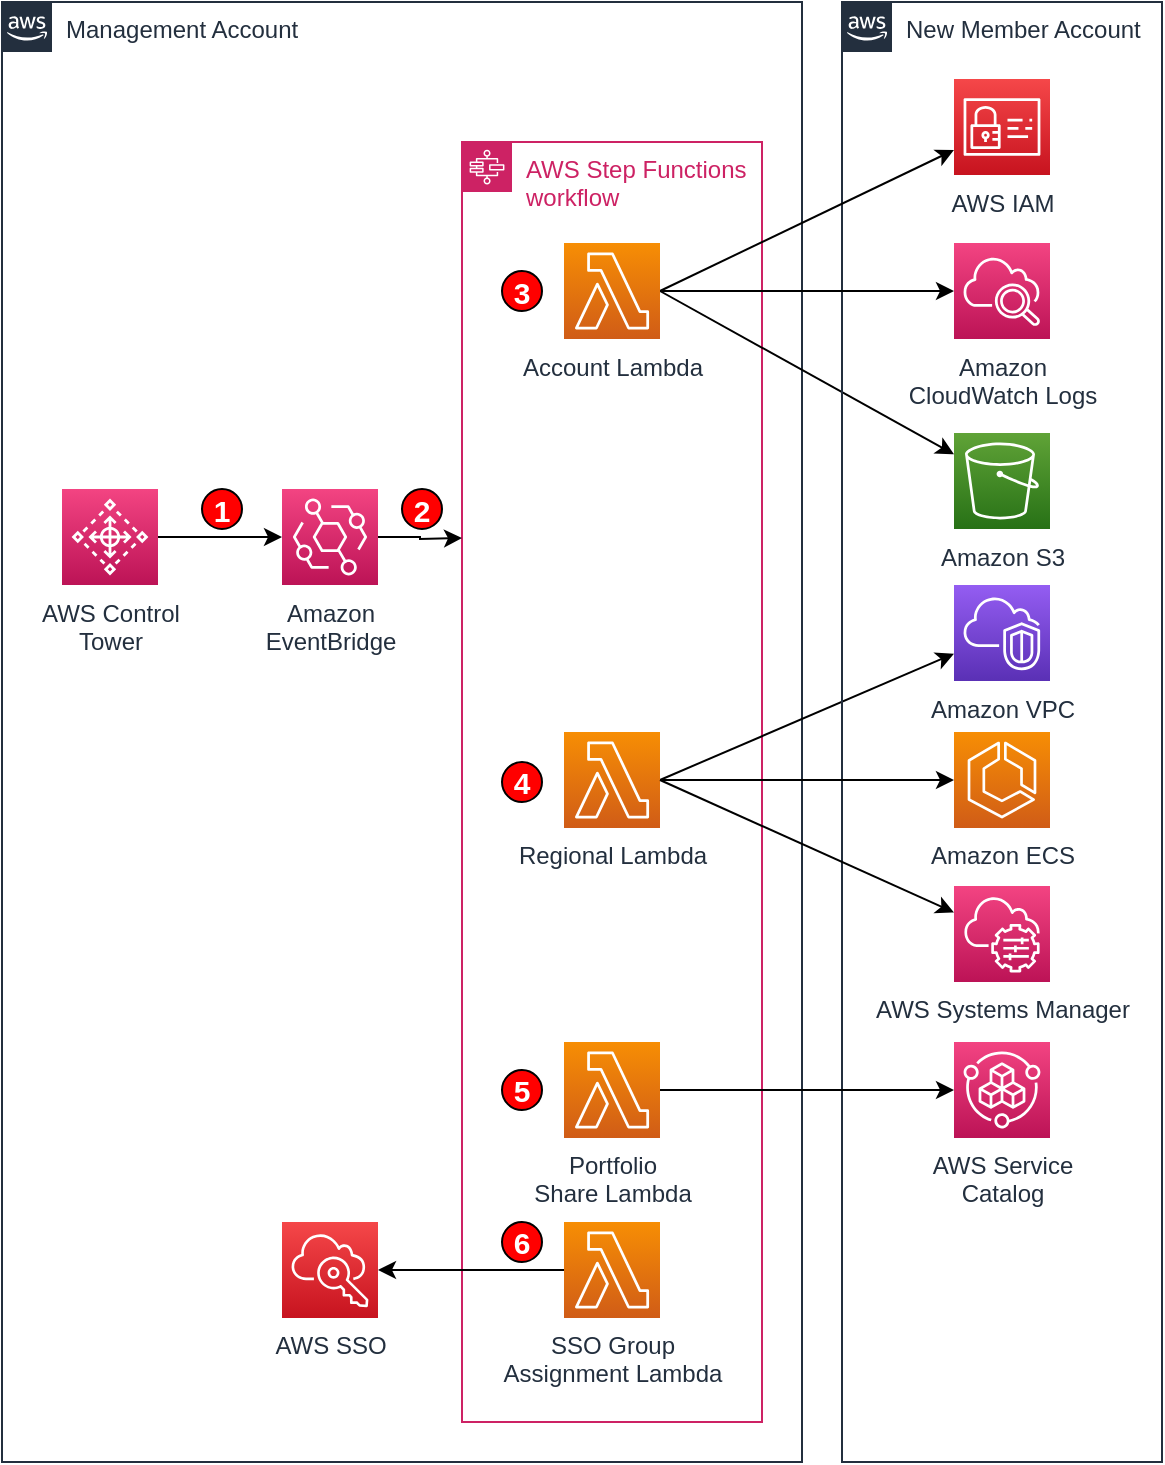 <mxfile version="16.5.1" type="device"><diagram id="e2U1G6x-BJkl-3YJFppk" name="Page-1"><mxGraphModel dx="946" dy="672" grid="1" gridSize="10" guides="1" tooltips="1" connect="1" arrows="1" fold="1" page="1" pageScale="1" pageWidth="850" pageHeight="1100" math="0" shadow="0"><root><mxCell id="0"/><mxCell id="1" parent="0"/><mxCell id="WPqKqpqYa65D3eQTk6zL-1" value="Management Account" style="points=[[0,0],[0.25,0],[0.5,0],[0.75,0],[1,0],[1,0.25],[1,0.5],[1,0.75],[1,1],[0.75,1],[0.5,1],[0.25,1],[0,1],[0,0.75],[0,0.5],[0,0.25]];outlineConnect=0;gradientColor=none;html=1;whiteSpace=wrap;fontSize=12;fontStyle=0;shape=mxgraph.aws4.group;grIcon=mxgraph.aws4.group_aws_cloud_alt;strokeColor=#232F3E;fillColor=none;verticalAlign=top;align=left;spacingLeft=30;fontColor=#232F3E;dashed=0;" parent="1" vertex="1"><mxGeometry x="100" y="60" width="400" height="730" as="geometry"/></mxCell><mxCell id="udXDGtu8dIMMQVJb4gOo-1" value="AWS Step Functions workflow" style="points=[[0,0],[0.25,0],[0.5,0],[0.75,0],[1,0],[1,0.25],[1,0.5],[1,0.75],[1,1],[0.75,1],[0.5,1],[0.25,1],[0,1],[0,0.75],[0,0.5],[0,0.25]];outlineConnect=0;gradientColor=none;html=1;whiteSpace=wrap;fontSize=12;fontStyle=0;shape=mxgraph.aws4.group;grIcon=mxgraph.aws4.group_aws_step_functions_workflow;strokeColor=#CD2264;fillColor=none;verticalAlign=top;align=left;spacingLeft=30;fontColor=#CD2264;dashed=0;" parent="1" vertex="1"><mxGeometry x="330" y="130" width="150" height="640" as="geometry"/></mxCell><mxCell id="WPqKqpqYa65D3eQTk6zL-8" value="" style="edgeStyle=orthogonalEdgeStyle;rounded=0;orthogonalLoop=1;jettySize=auto;html=1;" parent="1" source="WPqKqpqYa65D3eQTk6zL-6" target="WPqKqpqYa65D3eQTk6zL-7" edge="1"><mxGeometry relative="1" as="geometry"/></mxCell><mxCell id="WPqKqpqYa65D3eQTk6zL-6" value="AWS Control&lt;br&gt;Tower" style="points=[[0,0,0],[0.25,0,0],[0.5,0,0],[0.75,0,0],[1,0,0],[0,1,0],[0.25,1,0],[0.5,1,0],[0.75,1,0],[1,1,0],[0,0.25,0],[0,0.5,0],[0,0.75,0],[1,0.25,0],[1,0.5,0],[1,0.75,0]];points=[[0,0,0],[0.25,0,0],[0.5,0,0],[0.75,0,0],[1,0,0],[0,1,0],[0.25,1,0],[0.5,1,0],[0.75,1,0],[1,1,0],[0,0.25,0],[0,0.5,0],[0,0.75,0],[1,0.25,0],[1,0.5,0],[1,0.75,0]];outlineConnect=0;fontColor=#232F3E;gradientColor=#F34482;gradientDirection=north;fillColor=#BC1356;strokeColor=#ffffff;dashed=0;verticalLabelPosition=bottom;verticalAlign=top;align=center;html=1;fontSize=12;fontStyle=0;aspect=fixed;shape=mxgraph.aws4.resourceIcon;resIcon=mxgraph.aws4.control_tower;" parent="1" vertex="1"><mxGeometry x="130" y="303.5" width="48" height="48" as="geometry"/></mxCell><mxCell id="WPqKqpqYa65D3eQTk6zL-9" value="" style="edgeStyle=orthogonalEdgeStyle;rounded=0;orthogonalLoop=1;jettySize=auto;html=1;" parent="1" source="WPqKqpqYa65D3eQTk6zL-7" edge="1"><mxGeometry relative="1" as="geometry"><mxPoint x="330" y="328" as="targetPoint"/></mxGeometry></mxCell><mxCell id="WPqKqpqYa65D3eQTk6zL-7" value="Amazon&lt;br&gt;EventBridge" style="points=[[0,0,0],[0.25,0,0],[0.5,0,0],[0.75,0,0],[1,0,0],[0,1,0],[0.25,1,0],[0.5,1,0],[0.75,1,0],[1,1,0],[0,0.25,0],[0,0.5,0],[0,0.75,0],[1,0.25,0],[1,0.5,0],[1,0.75,0]];outlineConnect=0;fontColor=#232F3E;gradientColor=#F34482;gradientDirection=north;fillColor=#BC1356;strokeColor=#ffffff;dashed=0;verticalLabelPosition=bottom;verticalAlign=top;align=center;html=1;fontSize=12;fontStyle=0;aspect=fixed;shape=mxgraph.aws4.resourceIcon;resIcon=mxgraph.aws4.eventbridge;" parent="1" vertex="1"><mxGeometry x="240" y="303.5" width="48" height="48" as="geometry"/></mxCell><mxCell id="WPqKqpqYa65D3eQTk6zL-16" value="" style="rounded=0;orthogonalLoop=1;jettySize=auto;html=1;exitX=1;exitY=0.5;exitDx=0;exitDy=0;exitPerimeter=0;" parent="1" source="udXDGtu8dIMMQVJb4gOo-4" target="zovzrV4UD48Y6Z_cVFyA-3" edge="1"><mxGeometry relative="1" as="geometry"><mxPoint x="540" y="134.905" as="targetPoint"/><mxPoint x="398" y="316.864" as="sourcePoint"/></mxGeometry></mxCell><mxCell id="WPqKqpqYa65D3eQTk6zL-18" value="" style="edgeStyle=none;rounded=0;orthogonalLoop=1;jettySize=auto;html=1;exitX=1;exitY=0.5;exitDx=0;exitDy=0;exitPerimeter=0;" parent="1" source="udXDGtu8dIMMQVJb4gOo-2" target="zovzrV4UD48Y6Z_cVFyA-7" edge="1"><mxGeometry relative="1" as="geometry"><mxPoint x="540" y="318.379" as="targetPoint"/><mxPoint x="398" y="327.639" as="sourcePoint"/></mxGeometry></mxCell><mxCell id="zovzrV4UD48Y6Z_cVFyA-4" value="" style="edgeStyle=orthogonalEdgeStyle;rounded=0;orthogonalLoop=1;jettySize=auto;html=1;" parent="1" source="udXDGtu8dIMMQVJb4gOo-7" target="zovzrV4UD48Y6Z_cVFyA-2" edge="1"><mxGeometry relative="1" as="geometry"><mxPoint x="374" y="303.5" as="sourcePoint"/></mxGeometry></mxCell><mxCell id="WPqKqpqYa65D3eQTk6zL-11" value="New Member Account" style="points=[[0,0],[0.25,0],[0.5,0],[0.75,0],[1,0],[1,0.25],[1,0.5],[1,0.75],[1,1],[0.75,1],[0.5,1],[0.25,1],[0,1],[0,0.75],[0,0.5],[0,0.25]];outlineConnect=0;gradientColor=none;html=1;whiteSpace=wrap;fontSize=12;fontStyle=0;shape=mxgraph.aws4.group;grIcon=mxgraph.aws4.group_aws_cloud_alt;strokeColor=#232F3E;fillColor=none;verticalAlign=top;align=left;spacingLeft=30;fontColor=#232F3E;dashed=0;" parent="1" vertex="1"><mxGeometry x="520" y="60" width="160" height="730" as="geometry"/></mxCell><mxCell id="WPqKqpqYa65D3eQTk6zL-17" value="" style="rounded=0;orthogonalLoop=1;jettySize=auto;html=1;exitX=1;exitY=0.5;exitDx=0;exitDy=0;exitPerimeter=0;" parent="1" source="udXDGtu8dIMMQVJb4gOo-2" target="zovzrV4UD48Y6Z_cVFyA-6" edge="1"><mxGeometry relative="1" as="geometry"><mxPoint x="430" y="171" as="sourcePoint"/><mxPoint x="540" y="232.758" as="targetPoint"/></mxGeometry></mxCell><mxCell id="WPqKqpqYa65D3eQTk6zL-20" value="" style="edgeStyle=none;rounded=0;orthogonalLoop=1;jettySize=auto;html=1;exitX=1;exitY=0.5;exitDx=0;exitDy=0;exitPerimeter=0;" parent="1" source="udXDGtu8dIMMQVJb4gOo-4" target="zovzrV4UD48Y6Z_cVFyA-8" edge="1"><mxGeometry relative="1" as="geometry"><mxPoint x="429" y="449" as="sourcePoint"/><mxPoint x="540.536" y="405.884" as="targetPoint"/></mxGeometry></mxCell><mxCell id="8M5UL9AmbM_RtjUCsMhk-1" value="&lt;b&gt;&lt;font style=&quot;font-size: 15px&quot;&gt;1&lt;/font&gt;&lt;/b&gt;" style="ellipse;whiteSpace=wrap;html=1;aspect=fixed;fillColor=#FF0000;fontColor=#ffffff;" parent="1" vertex="1"><mxGeometry x="200" y="303.5" width="20" height="20" as="geometry"/></mxCell><mxCell id="8M5UL9AmbM_RtjUCsMhk-2" value="&lt;b&gt;&lt;font style=&quot;font-size: 15px&quot;&gt;2&lt;/font&gt;&lt;/b&gt;" style="ellipse;whiteSpace=wrap;html=1;aspect=fixed;fillColor=#FF0000;fontColor=#ffffff;" parent="1" vertex="1"><mxGeometry x="300" y="303.5" width="20" height="20" as="geometry"/></mxCell><mxCell id="8M5UL9AmbM_RtjUCsMhk-3" value="&lt;b&gt;&lt;font style=&quot;font-size: 15px&quot;&gt;3&lt;/font&gt;&lt;/b&gt;" style="ellipse;whiteSpace=wrap;html=1;aspect=fixed;fillColor=#FF0000;fontColor=#ffffff;" parent="1" vertex="1"><mxGeometry x="350" y="194.5" width="20" height="20" as="geometry"/></mxCell><mxCell id="zovzrV4UD48Y6Z_cVFyA-1" value="AWS Service&lt;br&gt;Catalog" style="points=[[0,0,0],[0.25,0,0],[0.5,0,0],[0.75,0,0],[1,0,0],[0,1,0],[0.25,1,0],[0.5,1,0],[0.75,1,0],[1,1,0],[0,0.25,0],[0,0.5,0],[0,0.75,0],[1,0.25,0],[1,0.5,0],[1,0.75,0]];points=[[0,0,0],[0.25,0,0],[0.5,0,0],[0.75,0,0],[1,0,0],[0,1,0],[0.25,1,0],[0.5,1,0],[0.75,1,0],[1,1,0],[0,0.25,0],[0,0.5,0],[0,0.75,0],[1,0.25,0],[1,0.5,0],[1,0.75,0]];outlineConnect=0;fontColor=#232F3E;gradientColor=#F34482;gradientDirection=north;fillColor=#BC1356;strokeColor=#ffffff;dashed=0;verticalLabelPosition=bottom;verticalAlign=top;align=center;html=1;fontSize=12;fontStyle=0;aspect=fixed;shape=mxgraph.aws4.resourceIcon;resIcon=mxgraph.aws4.service_catalog;" parent="1" vertex="1"><mxGeometry x="576" y="580" width="48" height="48" as="geometry"/></mxCell><mxCell id="zovzrV4UD48Y6Z_cVFyA-2" value="AWS SSO" style="points=[[0,0,0],[0.25,0,0],[0.5,0,0],[0.75,0,0],[1,0,0],[0,1,0],[0.25,1,0],[0.5,1,0],[0.75,1,0],[1,1,0],[0,0.25,0],[0,0.5,0],[0,0.75,0],[1,0.25,0],[1,0.5,0],[1,0.75,0]];outlineConnect=0;fontColor=#232F3E;gradientColor=#F54749;gradientDirection=north;fillColor=#C7131F;strokeColor=#ffffff;dashed=0;verticalLabelPosition=bottom;verticalAlign=top;align=center;html=1;fontSize=12;fontStyle=0;aspect=fixed;shape=mxgraph.aws4.resourceIcon;resIcon=mxgraph.aws4.single_sign_on;" parent="1" vertex="1"><mxGeometry x="240" y="670" width="48" height="48" as="geometry"/></mxCell><mxCell id="zovzrV4UD48Y6Z_cVFyA-3" value="Amazon VPC" style="points=[[0,0,0],[0.25,0,0],[0.5,0,0],[0.75,0,0],[1,0,0],[0,1,0],[0.25,1,0],[0.5,1,0],[0.75,1,0],[1,1,0],[0,0.25,0],[0,0.5,0],[0,0.75,0],[1,0.25,0],[1,0.5,0],[1,0.75,0]];outlineConnect=0;fontColor=#232F3E;gradientColor=#945DF2;gradientDirection=north;fillColor=#5A30B5;strokeColor=#ffffff;dashed=0;verticalLabelPosition=bottom;verticalAlign=top;align=center;html=1;fontSize=12;fontStyle=0;aspect=fixed;shape=mxgraph.aws4.resourceIcon;resIcon=mxgraph.aws4.vpc;" parent="1" vertex="1"><mxGeometry x="576" y="351.5" width="48" height="48" as="geometry"/></mxCell><mxCell id="zovzrV4UD48Y6Z_cVFyA-6" value="Amazon&lt;br&gt;CloudWatch Logs" style="points=[[0,0,0],[0.25,0,0],[0.5,0,0],[0.75,0,0],[1,0,0],[0,1,0],[0.25,1,0],[0.5,1,0],[0.75,1,0],[1,1,0],[0,0.25,0],[0,0.5,0],[0,0.75,0],[1,0.25,0],[1,0.5,0],[1,0.75,0]];points=[[0,0,0],[0.25,0,0],[0.5,0,0],[0.75,0,0],[1,0,0],[0,1,0],[0.25,1,0],[0.5,1,0],[0.75,1,0],[1,1,0],[0,0.25,0],[0,0.5,0],[0,0.75,0],[1,0.25,0],[1,0.5,0],[1,0.75,0]];outlineConnect=0;fontColor=#232F3E;gradientColor=#F34482;gradientDirection=north;fillColor=#BC1356;strokeColor=#ffffff;dashed=0;verticalLabelPosition=bottom;verticalAlign=top;align=center;html=1;fontSize=12;fontStyle=0;aspect=fixed;shape=mxgraph.aws4.resourceIcon;resIcon=mxgraph.aws4.cloudwatch_2;" parent="1" vertex="1"><mxGeometry x="576" y="180.5" width="48" height="48" as="geometry"/></mxCell><mxCell id="zovzrV4UD48Y6Z_cVFyA-7" value="Amazon S3" style="points=[[0,0,0],[0.25,0,0],[0.5,0,0],[0.75,0,0],[1,0,0],[0,1,0],[0.25,1,0],[0.5,1,0],[0.75,1,0],[1,1,0],[0,0.25,0],[0,0.5,0],[0,0.75,0],[1,0.25,0],[1,0.5,0],[1,0.75,0]];outlineConnect=0;fontColor=#232F3E;gradientColor=#60A337;gradientDirection=north;fillColor=#277116;strokeColor=#ffffff;dashed=0;verticalLabelPosition=bottom;verticalAlign=top;align=center;html=1;fontSize=12;fontStyle=0;aspect=fixed;shape=mxgraph.aws4.resourceIcon;resIcon=mxgraph.aws4.s3;" parent="1" vertex="1"><mxGeometry x="576" y="275.5" width="48" height="48" as="geometry"/></mxCell><mxCell id="zovzrV4UD48Y6Z_cVFyA-8" value="Amazon ECS" style="points=[[0,0,0],[0.25,0,0],[0.5,0,0],[0.75,0,0],[1,0,0],[0,1,0],[0.25,1,0],[0.5,1,0],[0.75,1,0],[1,1,0],[0,0.25,0],[0,0.5,0],[0,0.75,0],[1,0.25,0],[1,0.5,0],[1,0.75,0]];outlineConnect=0;fontColor=#232F3E;gradientColor=#F78E04;gradientDirection=north;fillColor=#D05C17;strokeColor=#ffffff;dashed=0;verticalLabelPosition=bottom;verticalAlign=top;align=center;html=1;fontSize=12;fontStyle=0;aspect=fixed;shape=mxgraph.aws4.resourceIcon;resIcon=mxgraph.aws4.ecs;" parent="1" vertex="1"><mxGeometry x="576" y="425" width="48" height="48" as="geometry"/></mxCell><mxCell id="zovzrV4UD48Y6Z_cVFyA-9" value="" style="edgeStyle=none;rounded=0;orthogonalLoop=1;jettySize=auto;html=1;" parent="1" source="udXDGtu8dIMMQVJb4gOo-6" target="zovzrV4UD48Y6Z_cVFyA-1" edge="1"><mxGeometry relative="1" as="geometry"><mxPoint x="398" y="338.024" as="sourcePoint"/><mxPoint x="551" y="421.874" as="targetPoint"/></mxGeometry></mxCell><mxCell id="zovzrV4UD48Y6Z_cVFyA-10" value="&lt;b&gt;&lt;font style=&quot;font-size: 15px&quot;&gt;4&lt;/font&gt;&lt;/b&gt;" style="ellipse;whiteSpace=wrap;html=1;aspect=fixed;fillColor=#FF0000;fontColor=#ffffff;" parent="1" vertex="1"><mxGeometry x="350" y="440" width="20" height="20" as="geometry"/></mxCell><mxCell id="zovzrV4UD48Y6Z_cVFyA-11" value="&lt;b&gt;&lt;font style=&quot;font-size: 15px&quot;&gt;5&lt;/font&gt;&lt;/b&gt;" style="ellipse;whiteSpace=wrap;html=1;aspect=fixed;fillColor=#FF0000;fontColor=#ffffff;" parent="1" vertex="1"><mxGeometry x="350" y="594" width="20" height="20" as="geometry"/></mxCell><mxCell id="zovzrV4UD48Y6Z_cVFyA-12" value="&lt;b&gt;&lt;font style=&quot;font-size: 15px&quot;&gt;6&lt;/font&gt;&lt;/b&gt;" style="ellipse;whiteSpace=wrap;html=1;aspect=fixed;fillColor=#FF0000;fontColor=#ffffff;" parent="1" vertex="1"><mxGeometry x="350" y="670" width="20" height="20" as="geometry"/></mxCell><mxCell id="J1Tj3w_xW8FbQcGgQWnH-2" value="" style="rounded=0;orthogonalLoop=1;jettySize=auto;html=1;exitX=1;exitY=0.5;exitDx=0;exitDy=0;exitPerimeter=0;" edge="1" parent="1" source="udXDGtu8dIMMQVJb4gOo-2" target="J1Tj3w_xW8FbQcGgQWnH-1"><mxGeometry relative="1" as="geometry"/></mxCell><mxCell id="udXDGtu8dIMMQVJb4gOo-2" value="Account Lambda" style="points=[[0,0,0],[0.25,0,0],[0.5,0,0],[0.75,0,0],[1,0,0],[0,1,0],[0.25,1,0],[0.5,1,0],[0.75,1,0],[1,1,0],[0,0.25,0],[0,0.5,0],[0,0.75,0],[1,0.25,0],[1,0.5,0],[1,0.75,0]];outlineConnect=0;fontColor=#232F3E;gradientColor=#F78E04;gradientDirection=north;fillColor=#D05C17;strokeColor=#ffffff;dashed=0;verticalLabelPosition=bottom;verticalAlign=top;align=center;html=1;fontSize=12;fontStyle=0;aspect=fixed;shape=mxgraph.aws4.resourceIcon;resIcon=mxgraph.aws4.lambda;" parent="1" vertex="1"><mxGeometry x="381" y="180.5" width="48" height="48" as="geometry"/></mxCell><mxCell id="udXDGtu8dIMMQVJb4gOo-4" value="Regional Lambda" style="points=[[0,0,0],[0.25,0,0],[0.5,0,0],[0.75,0,0],[1,0,0],[0,1,0],[0.25,1,0],[0.5,1,0],[0.75,1,0],[1,1,0],[0,0.25,0],[0,0.5,0],[0,0.75,0],[1,0.25,0],[1,0.5,0],[1,0.75,0]];outlineConnect=0;fontColor=#232F3E;gradientColor=#F78E04;gradientDirection=north;fillColor=#D05C17;strokeColor=#ffffff;dashed=0;verticalLabelPosition=bottom;verticalAlign=top;align=center;html=1;fontSize=12;fontStyle=0;aspect=fixed;shape=mxgraph.aws4.resourceIcon;resIcon=mxgraph.aws4.lambda;" parent="1" vertex="1"><mxGeometry x="381" y="425" width="48" height="48" as="geometry"/></mxCell><mxCell id="udXDGtu8dIMMQVJb4gOo-6" value="Portfolio&lt;br&gt;Share Lambda" style="points=[[0,0,0],[0.25,0,0],[0.5,0,0],[0.75,0,0],[1,0,0],[0,1,0],[0.25,1,0],[0.5,1,0],[0.75,1,0],[1,1,0],[0,0.25,0],[0,0.5,0],[0,0.75,0],[1,0.25,0],[1,0.5,0],[1,0.75,0]];outlineConnect=0;fontColor=#232F3E;gradientColor=#F78E04;gradientDirection=north;fillColor=#D05C17;strokeColor=#ffffff;dashed=0;verticalLabelPosition=bottom;verticalAlign=top;align=center;html=1;fontSize=12;fontStyle=0;aspect=fixed;shape=mxgraph.aws4.resourceIcon;resIcon=mxgraph.aws4.lambda;" parent="1" vertex="1"><mxGeometry x="381" y="580" width="48" height="48" as="geometry"/></mxCell><mxCell id="udXDGtu8dIMMQVJb4gOo-7" value="SSO Group&lt;br&gt;Assignment Lambda" style="points=[[0,0,0],[0.25,0,0],[0.5,0,0],[0.75,0,0],[1,0,0],[0,1,0],[0.25,1,0],[0.5,1,0],[0.75,1,0],[1,1,0],[0,0.25,0],[0,0.5,0],[0,0.75,0],[1,0.25,0],[1,0.5,0],[1,0.75,0]];outlineConnect=0;fontColor=#232F3E;gradientColor=#F78E04;gradientDirection=north;fillColor=#D05C17;strokeColor=#ffffff;dashed=0;verticalLabelPosition=bottom;verticalAlign=top;align=center;html=1;fontSize=12;fontStyle=0;aspect=fixed;shape=mxgraph.aws4.resourceIcon;resIcon=mxgraph.aws4.lambda;" parent="1" vertex="1"><mxGeometry x="381" y="670" width="48" height="48" as="geometry"/></mxCell><mxCell id="UvF4vN4FZfXRRh9HU-id-1" value="AWS Systems Manager" style="sketch=0;points=[[0,0,0],[0.25,0,0],[0.5,0,0],[0.75,0,0],[1,0,0],[0,1,0],[0.25,1,0],[0.5,1,0],[0.75,1,0],[1,1,0],[0,0.25,0],[0,0.5,0],[0,0.75,0],[1,0.25,0],[1,0.5,0],[1,0.75,0]];points=[[0,0,0],[0.25,0,0],[0.5,0,0],[0.75,0,0],[1,0,0],[0,1,0],[0.25,1,0],[0.5,1,0],[0.75,1,0],[1,1,0],[0,0.25,0],[0,0.5,0],[0,0.75,0],[1,0.25,0],[1,0.5,0],[1,0.75,0]];outlineConnect=0;fontColor=#232F3E;gradientColor=#F34482;gradientDirection=north;fillColor=#BC1356;strokeColor=#ffffff;dashed=0;verticalLabelPosition=bottom;verticalAlign=top;align=center;html=1;fontSize=12;fontStyle=0;aspect=fixed;shape=mxgraph.aws4.resourceIcon;resIcon=mxgraph.aws4.systems_manager;" parent="1" vertex="1"><mxGeometry x="576" y="502" width="48" height="48" as="geometry"/></mxCell><mxCell id="UvF4vN4FZfXRRh9HU-id-4" value="" style="rounded=0;orthogonalLoop=1;jettySize=auto;html=1;exitX=1;exitY=0.5;exitDx=0;exitDy=0;exitPerimeter=0;" parent="1" source="udXDGtu8dIMMQVJb4gOo-4" target="UvF4vN4FZfXRRh9HU-id-1" edge="1"><mxGeometry relative="1" as="geometry"><mxPoint x="429" y="744" as="sourcePoint"/></mxGeometry></mxCell><mxCell id="J1Tj3w_xW8FbQcGgQWnH-1" value="AWS IAM" style="sketch=0;points=[[0,0,0],[0.25,0,0],[0.5,0,0],[0.75,0,0],[1,0,0],[0,1,0],[0.25,1,0],[0.5,1,0],[0.75,1,0],[1,1,0],[0,0.25,0],[0,0.5,0],[0,0.75,0],[1,0.25,0],[1,0.5,0],[1,0.75,0]];outlineConnect=0;fontColor=#232F3E;gradientColor=#F54749;gradientDirection=north;fillColor=#C7131F;strokeColor=#ffffff;dashed=0;verticalLabelPosition=bottom;verticalAlign=top;align=center;html=1;fontSize=12;fontStyle=0;aspect=fixed;shape=mxgraph.aws4.resourceIcon;resIcon=mxgraph.aws4.identity_and_access_management;" vertex="1" parent="1"><mxGeometry x="576" y="98.5" width="48" height="48" as="geometry"/></mxCell></root></mxGraphModel></diagram></mxfile>